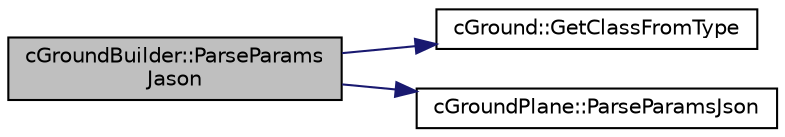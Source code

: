 digraph "cGroundBuilder::ParseParamsJason"
{
 // LATEX_PDF_SIZE
  edge [fontname="Helvetica",fontsize="10",labelfontname="Helvetica",labelfontsize="10"];
  node [fontname="Helvetica",fontsize="10",shape=record];
  rankdir="LR";
  Node1 [label="cGroundBuilder::ParseParams\lJason",height=0.2,width=0.4,color="black", fillcolor="grey75", style="filled", fontcolor="black",tooltip=" "];
  Node1 -> Node2 [color="midnightblue",fontsize="10",style="solid",fontname="Helvetica"];
  Node2 [label="cGround::GetClassFromType",height=0.2,width=0.4,color="black", fillcolor="white", style="filled",URL="$classc_ground.html#a125f84cfc994330e982259497e1d2865",tooltip=" "];
  Node1 -> Node3 [color="midnightblue",fontsize="10",style="solid",fontname="Helvetica"];
  Node3 [label="cGroundPlane::ParseParamsJson",height=0.2,width=0.4,color="black", fillcolor="white", style="filled",URL="$classc_ground_plane.html#adbac31ee97c277fd4a455ad430c16295",tooltip=" "];
}
